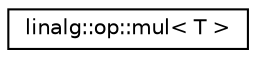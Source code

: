 digraph "Graphical Class Hierarchy"
{
  edge [fontname="Helvetica",fontsize="10",labelfontname="Helvetica",labelfontsize="10"];
  node [fontname="Helvetica",fontsize="10",shape=record];
  rankdir="LR";
  Node1 [label="linalg::op::mul\< T \>",height=0.2,width=0.4,color="black", fillcolor="white", style="filled",URL="$structlinalg_1_1op_1_1mul.html"];
}
